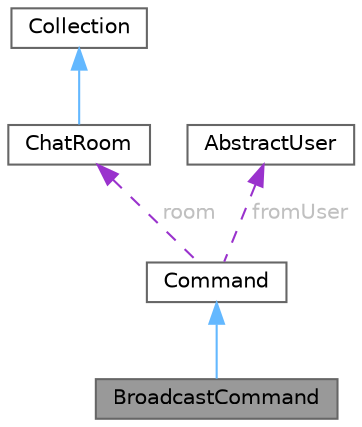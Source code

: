 digraph "BroadcastCommand"
{
 // LATEX_PDF_SIZE
  bgcolor="transparent";
  edge [fontname=Helvetica,fontsize=10,labelfontname=Helvetica,labelfontsize=10];
  node [fontname=Helvetica,fontsize=10,shape=box,height=0.2,width=0.4];
  Node1 [id="Node000001",label="BroadcastCommand",height=0.2,width=0.4,color="gray40", fillcolor="grey60", style="filled", fontcolor="black",tooltip="Concrete command that broadcasts a message to all chat rooms the user is a member of."];
  Node2 -> Node1 [id="edge1_Node000001_Node000002",dir="back",color="steelblue1",style="solid",tooltip=" "];
  Node2 [id="Node000002",label="Command",height=0.2,width=0.4,color="gray40", fillcolor="white", style="filled",URL="$classCommand.html",tooltip="Abstract base class implementing the Command pattern for deferred execution."];
  Node3 -> Node2 [id="edge2_Node000002_Node000003",dir="back",color="darkorchid3",style="dashed",tooltip=" ",label=" room",fontcolor="grey" ];
  Node3 [id="Node000003",label="ChatRoom",height=0.2,width=0.4,color="gray40", fillcolor="white", style="filled",URL="$classChatRoom.html",tooltip="Abstract mediator class that coordinates communication between users."];
  Node4 -> Node3 [id="edge3_Node000003_Node000004",dir="back",color="steelblue1",style="solid",tooltip=" "];
  Node4 [id="Node000004",label="Collection",height=0.2,width=0.4,color="gray40", fillcolor="white", style="filled",URL="$classCollection.html",tooltip="Abstract base class providing iterator interface for collections of users and messages."];
  Node5 -> Node2 [id="edge4_Node000002_Node000005",dir="back",color="darkorchid3",style="dashed",tooltip=" ",label=" fromUser",fontcolor="grey" ];
  Node5 [id="Node000005",label="AbstractUser",height=0.2,width=0.4,color="gray40", fillcolor="white", style="filled",URL="$classAbstractUser.html",tooltip="Abstract base for users and decorators to allow them to be treated the same."];
}
